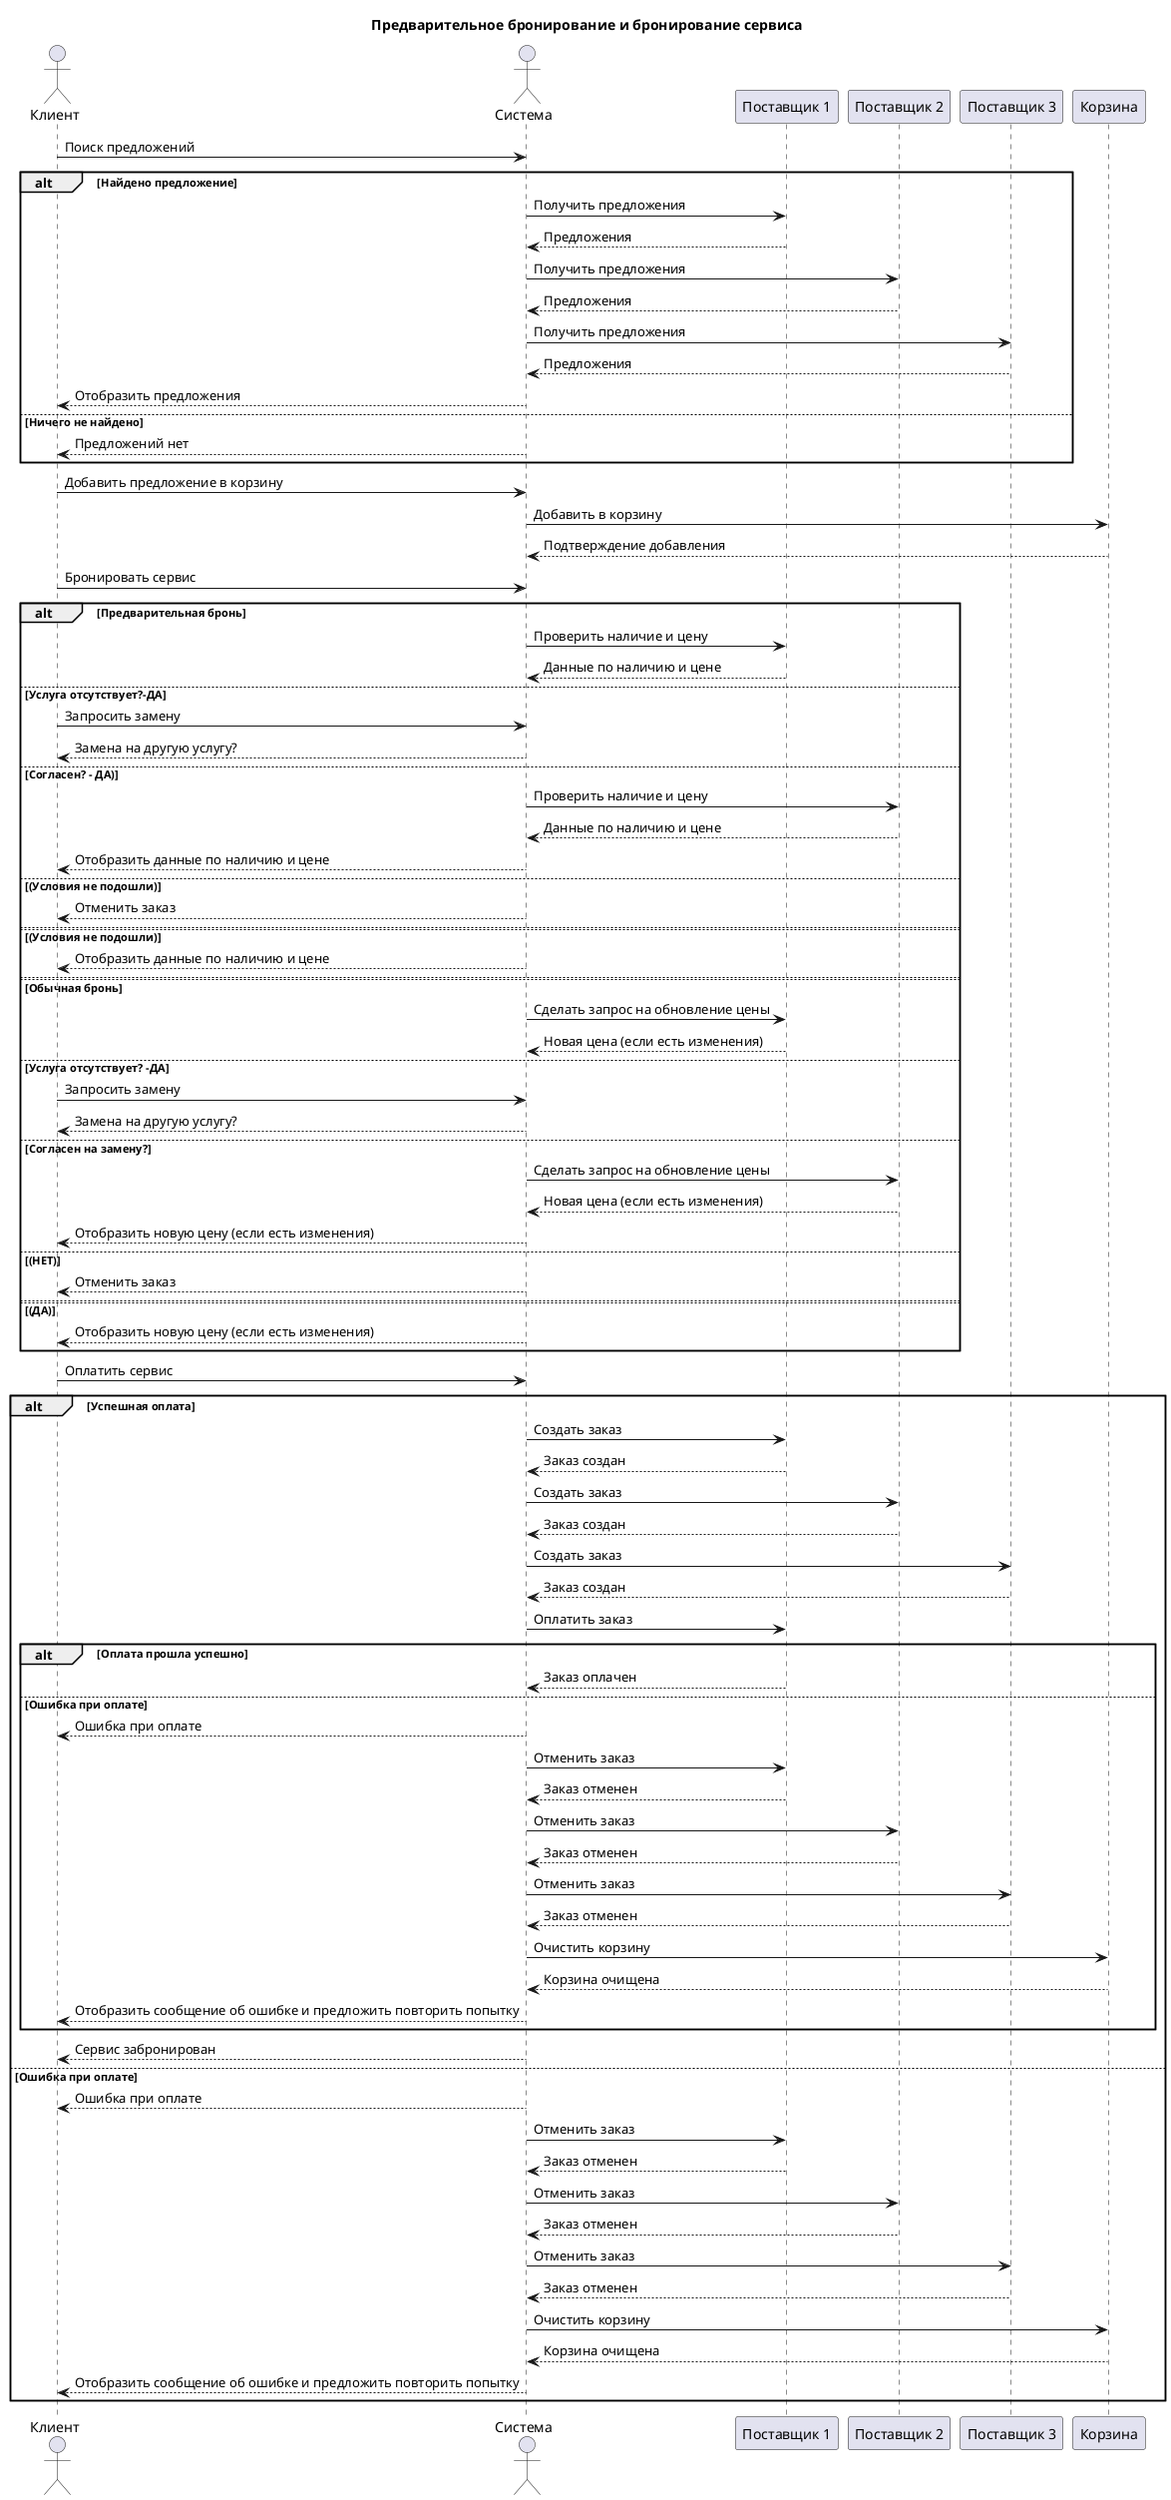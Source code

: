 @startuml

title Предварительное бронирование и бронирование сервиса

actor Клиент as client
actor Система as system
participant "Поставщик 1" as supplier1
participant "Поставщик 2" as supplier2
participant "Поставщик 3" as supplier3
participant Корзина as cart

client -> system: Поиск предложений
alt Найдено предложение
    system -> supplier1: Получить предложения
    supplier1 --> system: Предложения
    system -> supplier2: Получить предложения
    supplier2 --> system: Предложения
    system -> supplier3: Получить предложения
    supplier3 --> system: Предложения
    system --> client: Отобразить предложения
else Ничего не найдено
    system --> client: Предложений нет
end

client -> system: Добавить предложение в корзину
system -> cart: Добавить в корзину
cart --> system: Подтверждение добавления

client -> system: Бронировать сервис
alt Предварительная бронь
    system -> supplier1: Проверить наличие и цену
    supplier1 --> system: Данные по наличию и цене
    else Услуга отсутствует?-ДА
        client -> system: Запросить замену
        system --> client: Замена на другую услугу?
    else Согласен? - ДА)
            system -> supplier2: Проверить наличие и цену
            supplier2 --> system: Данные по наличию и цене
            system --> client: Отобразить данные по наличию и цене
        else (Условия не подошли)
            system --> client: Отменить заказ
        else
    else  (Условия не подошли)
        system --> client: Отобразить данные по наличию и цене
    else
else Обычная бронь
    system -> supplier1: Сделать запрос на обновление цены
    supplier1 --> system: Новая цена (если есть изменения)
    else Услуга отсутствует? -ДА
        client -> system: Запросить замену
        system --> client: Замена на другую услугу?
        else Согласен на замену?
            system -> supplier2: Сделать запрос на обновление цены
            supplier2 --> system: Новая цена (если есть изменения)
            system --> client: Отобразить новую цену (если есть изменения)
        else (НЕТ)
            system --> client: Отменить заказ
        else
    else (ДА)
        system --> client: Отобразить новую цену (если есть изменения)
end

client -> system: Оплатить сервис
alt Успешная оплата
    system -> supplier1: Создать заказ
    supplier1 --> system: Заказ создан
    system -> supplier2: Создать заказ
    supplier2 --> system: Заказ создан
    system -> supplier3: Создать заказ
    supplier3 --> system: Заказ создан
    system -> supplier1: Оплатить заказ
    alt Оплата прошла успешно
        supplier1 --> system: Заказ оплачен
    else Ошибка при оплате
        system --> client: Ошибка при оплате
        system -> supplier1: Отменить заказ
        supplier1 --> system: Заказ отменен
        system -> supplier2: Отменить заказ
        supplier2 --> system: Заказ отменен
        system -> supplier3: Отменить заказ
        supplier3 --> system: Заказ отменен
        system -> cart: Очистить корзину
        cart --> system: Корзина очищена
        system --> client: Отобразить сообщение об ошибке и предложить повторить попытку
    end
    system --> client: Сервис забронирован
else Ошибка при оплате
    system --> client: Ошибка при оплате
    system -> supplier1: Отменить заказ
    supplier1 --> system: Заказ отменен
    system -> supplier2: Отменить заказ
    supplier2 --> system: Заказ отменен
    system -> supplier3: Отменить заказ
    supplier3 --> system: Заказ отменен
    system -> cart: Очистить корзину
    cart --> system: Корзина очищена
    system --> client: Отобразить сообщение об ошибке и предложить повторить попытку
end

@enduml